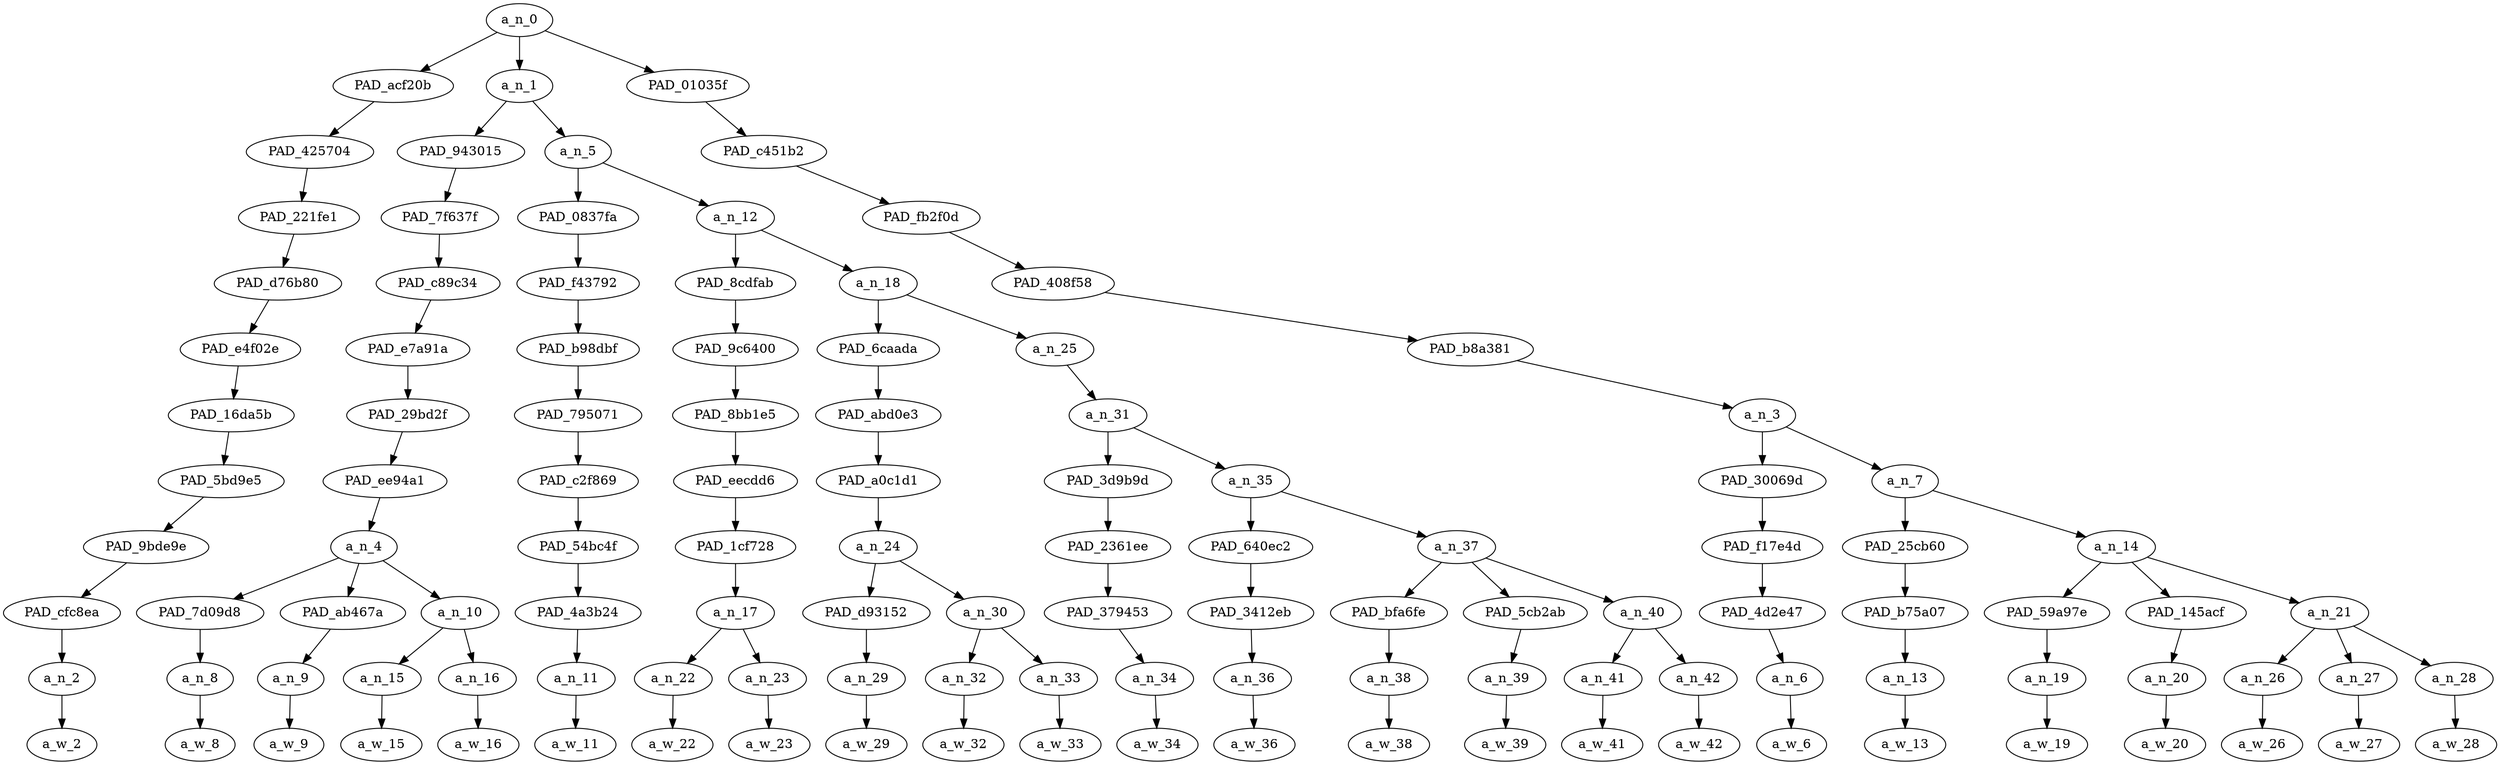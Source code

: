 strict digraph "" {
	a_n_0	[div_dir=-1,
		index=0,
		level=11,
		pos="12.509548611111109,11!",
		text_span="[0, 1, 2, 3, 4, 5, 6, 7, 8, 9, 10, 11, 12, 13, 14, 15, 16, 17, 18, 19, 20, 21, 22, 23]",
		value=0.99999996];
	PAD_acf20b	[div_dir=-1,
		index=1,
		level=10,
		pos="16.0,10!",
		text_span="[16]",
		value=0.02101165];
	a_n_0 -> PAD_acf20b;
	a_n_1	[div_dir=-1,
		index=0,
		level=10,
		pos="3.4453125,10!",
		text_span="[0, 1, 2, 3, 4, 5, 6, 7, 8, 9, 10, 11, 12, 13, 14, 15]",
		value=0.76080096];
	a_n_0 -> a_n_1;
	PAD_01035f	[div_dir=-1,
		index=2,
		level=10,
		pos="18.083333333333332,10!",
		text_span="[17, 18, 19, 20, 21, 22, 23]",
		value=0.21805557];
	a_n_0 -> PAD_01035f;
	PAD_425704	[div_dir=-1,
		index=2,
		level=9,
		pos="16.0,9!",
		text_span="[16]",
		value=0.02101165];
	PAD_acf20b -> PAD_425704;
	PAD_221fe1	[div_dir=-1,
		index=3,
		level=8,
		pos="16.0,8!",
		text_span="[16]",
		value=0.02101165];
	PAD_425704 -> PAD_221fe1;
	PAD_d76b80	[div_dir=-1,
		index=4,
		level=7,
		pos="16.0,7!",
		text_span="[16]",
		value=0.02101165];
	PAD_221fe1 -> PAD_d76b80;
	PAD_e4f02e	[div_dir=-1,
		index=5,
		level=6,
		pos="16.0,6!",
		text_span="[16]",
		value=0.02101165];
	PAD_d76b80 -> PAD_e4f02e;
	PAD_16da5b	[div_dir=-1,
		index=5,
		level=5,
		pos="16.0,5!",
		text_span="[16]",
		value=0.02101165];
	PAD_e4f02e -> PAD_16da5b;
	PAD_5bd9e5	[div_dir=-1,
		index=6,
		level=4,
		pos="16.0,4!",
		text_span="[16]",
		value=0.02101165];
	PAD_16da5b -> PAD_5bd9e5;
	PAD_9bde9e	[div_dir=-1,
		index=7,
		level=3,
		pos="16.0,3!",
		text_span="[16]",
		value=0.02101165];
	PAD_5bd9e5 -> PAD_9bde9e;
	PAD_cfc8ea	[div_dir=-1,
		index=12,
		level=2,
		pos="16.0,2!",
		text_span="[16]",
		value=0.02101165];
	PAD_9bde9e -> PAD_cfc8ea;
	a_n_2	[div_dir=-1,
		index=16,
		level=1,
		pos="16.0,1!",
		text_span="[16]",
		value=0.02101165];
	PAD_cfc8ea -> a_n_2;
	a_w_2	[div_dir=0,
		index=16,
		level=0,
		pos="16,0!",
		text_span="[16]",
		value=and1];
	a_n_2 -> a_w_2;
	PAD_943015	[div_dir=-1,
		index=0,
		level=9,
		pos="1.1666666666666667,9!",
		text_span="[0, 1, 2, 3]",
		value=0.27716890];
	a_n_1 -> PAD_943015;
	a_n_5	[div_dir=-1,
		index=1,
		level=9,
		pos="5.723958333333333,9!",
		text_span="[4, 5, 6, 7, 8, 9, 10, 11, 12, 13, 14, 15]",
		value=0.48352489];
	a_n_1 -> a_n_5;
	PAD_7f637f	[div_dir=-1,
		index=0,
		level=8,
		pos="1.1666666666666667,8!",
		text_span="[0, 1, 2, 3]",
		value=0.27716890];
	PAD_943015 -> PAD_7f637f;
	PAD_c89c34	[div_dir=-1,
		index=0,
		level=7,
		pos="1.1666666666666667,7!",
		text_span="[0, 1, 2, 3]",
		value=0.27716890];
	PAD_7f637f -> PAD_c89c34;
	PAD_e7a91a	[div_dir=-1,
		index=0,
		level=6,
		pos="1.1666666666666667,6!",
		text_span="[0, 1, 2, 3]",
		value=0.27716890];
	PAD_c89c34 -> PAD_e7a91a;
	PAD_29bd2f	[div_dir=-1,
		index=0,
		level=5,
		pos="1.1666666666666667,5!",
		text_span="[0, 1, 2, 3]",
		value=0.27716890];
	PAD_e7a91a -> PAD_29bd2f;
	PAD_ee94a1	[div_dir=-1,
		index=0,
		level=4,
		pos="1.1666666666666667,4!",
		text_span="[0, 1, 2, 3]",
		value=0.27716890];
	PAD_29bd2f -> PAD_ee94a1;
	a_n_4	[div_dir=-1,
		index=0,
		level=3,
		pos="1.1666666666666667,3!",
		text_span="[0, 1, 2, 3]",
		value=0.27716890];
	PAD_ee94a1 -> a_n_4;
	PAD_7d09d8	[div_dir=-1,
		index=0,
		level=2,
		pos="0.0,2!",
		text_span="[0]",
		value=0.08146286];
	a_n_4 -> PAD_7d09d8;
	PAD_ab467a	[div_dir=1,
		index=1,
		level=2,
		pos="1.0,2!",
		text_span="[1]",
		value=0.11308939];
	a_n_4 -> PAD_ab467a;
	a_n_10	[div_dir=-1,
		index=2,
		level=2,
		pos="2.5,2!",
		text_span="[2, 3]",
		value=0.08247183];
	a_n_4 -> a_n_10;
	a_n_8	[div_dir=-1,
		index=0,
		level=1,
		pos="0.0,1!",
		text_span="[0]",
		value=0.08146286];
	PAD_7d09d8 -> a_n_8;
	a_w_8	[div_dir=0,
		index=0,
		level=0,
		pos="0,0!",
		text_span="[0]",
		value="<user>"];
	a_n_8 -> a_w_8;
	a_n_9	[div_dir=1,
		index=1,
		level=1,
		pos="1.0,1!",
		text_span="[1]",
		value=0.11308939];
	PAD_ab467a -> a_n_9;
	a_w_9	[div_dir=0,
		index=1,
		level=0,
		pos="1,0!",
		text_span="[1]",
		value="<user>1"];
	a_n_9 -> a_w_9;
	a_n_15	[div_dir=-1,
		index=2,
		level=1,
		pos="2.0,1!",
		text_span="[2]",
		value=0.05532020];
	a_n_10 -> a_n_15;
	a_n_16	[div_dir=1,
		index=3,
		level=1,
		pos="3.0,1!",
		text_span="[3]",
		value=0.02695874];
	a_n_10 -> a_n_16;
	a_w_15	[div_dir=0,
		index=2,
		level=0,
		pos="2,0!",
		text_span="[2]",
		value=nothing];
	a_n_15 -> a_w_15;
	a_w_16	[div_dir=0,
		index=3,
		level=0,
		pos="3,0!",
		text_span="[3]",
		value=more];
	a_n_16 -> a_w_16;
	PAD_0837fa	[div_dir=-1,
		index=1,
		level=8,
		pos="4.0,8!",
		text_span="[4]",
		value=0.02399215];
	a_n_5 -> PAD_0837fa;
	a_n_12	[div_dir=-1,
		index=2,
		level=8,
		pos="7.447916666666666,8!",
		text_span="[5, 6, 7, 8, 9, 10, 11, 12, 13, 14, 15]",
		value=0.45947840];
	a_n_5 -> a_n_12;
	PAD_f43792	[div_dir=-1,
		index=1,
		level=7,
		pos="4.0,7!",
		text_span="[4]",
		value=0.02399215];
	PAD_0837fa -> PAD_f43792;
	PAD_b98dbf	[div_dir=-1,
		index=1,
		level=6,
		pos="4.0,6!",
		text_span="[4]",
		value=0.02399215];
	PAD_f43792 -> PAD_b98dbf;
	PAD_795071	[div_dir=-1,
		index=1,
		level=5,
		pos="4.0,5!",
		text_span="[4]",
		value=0.02399215];
	PAD_b98dbf -> PAD_795071;
	PAD_c2f869	[div_dir=-1,
		index=1,
		level=4,
		pos="4.0,4!",
		text_span="[4]",
		value=0.02399215];
	PAD_795071 -> PAD_c2f869;
	PAD_54bc4f	[div_dir=-1,
		index=1,
		level=3,
		pos="4.0,3!",
		text_span="[4]",
		value=0.02399215];
	PAD_c2f869 -> PAD_54bc4f;
	PAD_4a3b24	[div_dir=-1,
		index=3,
		level=2,
		pos="4.0,2!",
		text_span="[4]",
		value=0.02399215];
	PAD_54bc4f -> PAD_4a3b24;
	a_n_11	[div_dir=-1,
		index=4,
		level=1,
		pos="4.0,1!",
		text_span="[4]",
		value=0.02399215];
	PAD_4a3b24 -> a_n_11;
	a_w_11	[div_dir=0,
		index=4,
		level=0,
		pos="4,0!",
		text_span="[4]",
		value=than];
	a_n_11 -> a_w_11;
	PAD_8cdfab	[div_dir=1,
		index=2,
		level=7,
		pos="5.5,7!",
		text_span="[5, 6]",
		value=0.19381911];
	a_n_12 -> PAD_8cdfab;
	a_n_18	[div_dir=-1,
		index=3,
		level=7,
		pos="9.395833333333332,7!",
		text_span="[7, 8, 9, 10, 11, 12, 13, 14, 15]",
		value=0.26561653];
	a_n_12 -> a_n_18;
	PAD_9c6400	[div_dir=1,
		index=2,
		level=6,
		pos="5.5,6!",
		text_span="[5, 6]",
		value=0.19381911];
	PAD_8cdfab -> PAD_9c6400;
	PAD_8bb1e5	[div_dir=1,
		index=2,
		level=5,
		pos="5.5,5!",
		text_span="[5, 6]",
		value=0.19381911];
	PAD_9c6400 -> PAD_8bb1e5;
	PAD_eecdd6	[div_dir=1,
		index=2,
		level=4,
		pos="5.5,4!",
		text_span="[5, 6]",
		value=0.19381911];
	PAD_8bb1e5 -> PAD_eecdd6;
	PAD_1cf728	[div_dir=1,
		index=2,
		level=3,
		pos="5.5,3!",
		text_span="[5, 6]",
		value=0.19381911];
	PAD_eecdd6 -> PAD_1cf728;
	a_n_17	[div_dir=1,
		index=4,
		level=2,
		pos="5.5,2!",
		text_span="[5, 6]",
		value=0.19381911];
	PAD_1cf728 -> a_n_17;
	a_n_22	[div_dir=1,
		index=5,
		level=1,
		pos="5.0,1!",
		text_span="[5]",
		value=0.05448587];
	a_n_17 -> a_n_22;
	a_n_23	[div_dir=1,
		index=6,
		level=1,
		pos="6.0,1!",
		text_span="[6]",
		value=0.13921276];
	a_n_17 -> a_n_23;
	a_w_22	[div_dir=0,
		index=5,
		level=0,
		pos="5,0!",
		text_span="[5]",
		value=serial];
	a_n_22 -> a_w_22;
	a_w_23	[div_dir=0,
		index=6,
		level=0,
		pos="6,0!",
		text_span="[6]",
		value=rapists];
	a_n_23 -> a_w_23;
	PAD_6caada	[div_dir=-1,
		index=3,
		level=6,
		pos="7.75,6!",
		text_span="[7, 8, 9]",
		value=0.05894669];
	a_n_18 -> PAD_6caada;
	a_n_25	[div_dir=-1,
		index=4,
		level=6,
		pos="11.041666666666666,6!",
		text_span="[10, 11, 12, 13, 14, 15]",
		value=0.20654720];
	a_n_18 -> a_n_25;
	PAD_abd0e3	[div_dir=-1,
		index=3,
		level=5,
		pos="7.75,5!",
		text_span="[7, 8, 9]",
		value=0.05894669];
	PAD_6caada -> PAD_abd0e3;
	PAD_a0c1d1	[div_dir=-1,
		index=3,
		level=4,
		pos="7.75,4!",
		text_span="[7, 8, 9]",
		value=0.05894669];
	PAD_abd0e3 -> PAD_a0c1d1;
	a_n_24	[div_dir=-1,
		index=3,
		level=3,
		pos="7.75,3!",
		text_span="[7, 8, 9]",
		value=0.05894669];
	PAD_a0c1d1 -> a_n_24;
	PAD_d93152	[div_dir=-1,
		index=5,
		level=2,
		pos="7.0,2!",
		text_span="[7]",
		value=0.01980553];
	a_n_24 -> PAD_d93152;
	a_n_30	[div_dir=-1,
		index=6,
		level=2,
		pos="8.5,2!",
		text_span="[8, 9]",
		value=0.03904105];
	a_n_24 -> a_n_30;
	a_n_29	[div_dir=-1,
		index=7,
		level=1,
		pos="7.0,1!",
		text_span="[7]",
		value=0.01980553];
	PAD_d93152 -> a_n_29;
	a_w_29	[div_dir=0,
		index=7,
		level=0,
		pos="7,0!",
		text_span="[7]",
		value=both];
	a_n_29 -> a_w_29;
	a_n_32	[div_dir=-1,
		index=8,
		level=1,
		pos="8.0,1!",
		text_span="[8]",
		value=0.01603053];
	a_n_30 -> a_n_32;
	a_n_33	[div_dir=-1,
		index=9,
		level=1,
		pos="9.0,1!",
		text_span="[9]",
		value=0.02297109];
	a_n_30 -> a_n_33;
	a_w_32	[div_dir=0,
		index=8,
		level=0,
		pos="8,0!",
		text_span="[8]",
		value=of];
	a_n_32 -> a_w_32;
	a_w_33	[div_dir=0,
		index=9,
		level=0,
		pos="9,0!",
		text_span="[9]",
		value=them];
	a_n_33 -> a_w_33;
	a_n_31	[div_dir=-1,
		index=4,
		level=5,
		pos="11.041666666666666,5!",
		text_span="[10, 11, 12, 13, 14, 15]",
		value=0.20646835];
	a_n_25 -> a_n_31;
	PAD_3d9b9d	[div_dir=-1,
		index=4,
		level=4,
		pos="10.0,4!",
		text_span="[10]",
		value=0.02415985];
	a_n_31 -> PAD_3d9b9d;
	a_n_35	[div_dir=-1,
		index=5,
		level=4,
		pos="12.083333333333332,4!",
		text_span="[11, 12, 13, 14, 15]",
		value=0.18222965];
	a_n_31 -> a_n_35;
	PAD_2361ee	[div_dir=-1,
		index=4,
		level=3,
		pos="10.0,3!",
		text_span="[10]",
		value=0.02415985];
	PAD_3d9b9d -> PAD_2361ee;
	PAD_379453	[div_dir=-1,
		index=7,
		level=2,
		pos="10.0,2!",
		text_span="[10]",
		value=0.02415985];
	PAD_2361ee -> PAD_379453;
	a_n_34	[div_dir=-1,
		index=10,
		level=1,
		pos="10.0,1!",
		text_span="[10]",
		value=0.02415985];
	PAD_379453 -> a_n_34;
	a_w_34	[div_dir=0,
		index=10,
		level=0,
		pos="10,0!",
		text_span="[10]",
		value=he];
	a_n_34 -> a_w_34;
	PAD_640ec2	[div_dir=1,
		index=5,
		level=3,
		pos="11.0,3!",
		text_span="[11]",
		value=0.04563211];
	a_n_35 -> PAD_640ec2;
	a_n_37	[div_dir=-1,
		index=6,
		level=3,
		pos="13.166666666666666,3!",
		text_span="[12, 13, 14, 15]",
		value=0.13655361];
	a_n_35 -> a_n_37;
	PAD_3412eb	[div_dir=1,
		index=8,
		level=2,
		pos="11.0,2!",
		text_span="[11]",
		value=0.04563211];
	PAD_640ec2 -> PAD_3412eb;
	a_n_36	[div_dir=1,
		index=11,
		level=1,
		pos="11.0,1!",
		text_span="[11]",
		value=0.04563211];
	PAD_3412eb -> a_n_36;
	a_w_36	[div_dir=0,
		index=11,
		level=0,
		pos="11,0!",
		text_span="[11]",
		value=raped];
	a_n_36 -> a_w_36;
	PAD_bfa6fe	[div_dir=-1,
		index=9,
		level=2,
		pos="12.0,2!",
		text_span="[12]",
		value=0.03081353];
	a_n_37 -> PAD_bfa6fe;
	PAD_5cb2ab	[div_dir=1,
		index=10,
		level=2,
		pos="13.0,2!",
		text_span="[13]",
		value=0.02062289];
	a_n_37 -> PAD_5cb2ab;
	a_n_40	[div_dir=-1,
		index=11,
		level=2,
		pos="14.5,2!",
		text_span="[14, 15]",
		value=0.08502135];
	a_n_37 -> a_n_40;
	a_n_38	[div_dir=-1,
		index=12,
		level=1,
		pos="12.0,1!",
		text_span="[12]",
		value=0.03081353];
	PAD_bfa6fe -> a_n_38;
	a_w_38	[div_dir=0,
		index=12,
		level=0,
		pos="12,0!",
		text_span="[12]",
		value=women];
	a_n_38 -> a_w_38;
	a_n_39	[div_dir=1,
		index=13,
		level=1,
		pos="13.0,1!",
		text_span="[13]",
		value=0.02062289];
	PAD_5cb2ab -> a_n_39;
	a_w_39	[div_dir=0,
		index=13,
		level=0,
		pos="13,0!",
		text_span="[13]",
		value=and];
	a_n_39 -> a_w_39;
	a_n_41	[div_dir=1,
		index=14,
		level=1,
		pos="14.0,1!",
		text_span="[14]",
		value=0.02970161];
	a_n_40 -> a_n_41;
	a_n_42	[div_dir=-1,
		index=15,
		level=1,
		pos="15.0,1!",
		text_span="[15]",
		value=0.05528523];
	a_n_40 -> a_n_42;
	a_w_41	[div_dir=0,
		index=14,
		level=0,
		pos="14,0!",
		text_span="[14]",
		value=american];
	a_n_41 -> a_w_41;
	a_w_42	[div_dir=0,
		index=15,
		level=0,
		pos="15,0!",
		text_span="[15]",
		value=taxpayers];
	a_n_42 -> a_w_42;
	PAD_c451b2	[div_dir=-1,
		index=3,
		level=9,
		pos="18.083333333333332,9!",
		text_span="[17, 18, 19, 20, 21, 22, 23]",
		value=0.21805557];
	PAD_01035f -> PAD_c451b2;
	PAD_fb2f0d	[div_dir=-1,
		index=4,
		level=8,
		pos="18.083333333333332,8!",
		text_span="[17, 18, 19, 20, 21, 22, 23]",
		value=0.21805557];
	PAD_c451b2 -> PAD_fb2f0d;
	PAD_408f58	[div_dir=-1,
		index=5,
		level=7,
		pos="18.083333333333332,7!",
		text_span="[17, 18, 19, 20, 21, 22, 23]",
		value=0.21805557];
	PAD_fb2f0d -> PAD_408f58;
	PAD_b8a381	[div_dir=-1,
		index=6,
		level=6,
		pos="18.083333333333332,6!",
		text_span="[17, 18, 19, 20, 21, 22, 23]",
		value=0.21805557];
	PAD_408f58 -> PAD_b8a381;
	a_n_3	[div_dir=-1,
		index=6,
		level=5,
		pos="18.083333333333332,5!",
		text_span="[17, 18, 19, 20, 21, 22, 23]",
		value=0.21805557];
	PAD_b8a381 -> a_n_3;
	PAD_30069d	[div_dir=-1,
		index=7,
		level=4,
		pos="17.0,4!",
		text_span="[17]",
		value=0.02415779];
	a_n_3 -> PAD_30069d;
	a_n_7	[div_dir=-1,
		index=8,
		level=4,
		pos="19.166666666666664,4!",
		text_span="[18, 19, 20, 21, 22, 23]",
		value=0.19384315];
	a_n_3 -> a_n_7;
	PAD_f17e4d	[div_dir=-1,
		index=8,
		level=3,
		pos="17.0,3!",
		text_span="[17]",
		value=0.02415779];
	PAD_30069d -> PAD_f17e4d;
	PAD_4d2e47	[div_dir=-1,
		index=13,
		level=2,
		pos="17.0,2!",
		text_span="[17]",
		value=0.02415779];
	PAD_f17e4d -> PAD_4d2e47;
	a_n_6	[div_dir=-1,
		index=17,
		level=1,
		pos="17.0,1!",
		text_span="[17]",
		value=0.02415779];
	PAD_4d2e47 -> a_n_6;
	a_w_6	[div_dir=0,
		index=17,
		level=0,
		pos="17,0!",
		text_span="[17]",
		value=she];
	a_n_6 -> a_w_6;
	PAD_25cb60	[div_dir=-1,
		index=9,
		level=3,
		pos="18.0,3!",
		text_span="[18]",
		value=0.04301619];
	a_n_7 -> PAD_25cb60;
	a_n_14	[div_dir=1,
		index=10,
		level=3,
		pos="20.333333333333332,3!",
		text_span="[19, 20, 21, 22, 23]",
		value=0.15081956];
	a_n_7 -> a_n_14;
	PAD_b75a07	[div_dir=-1,
		index=14,
		level=2,
		pos="18.0,2!",
		text_span="[18]",
		value=0.04301619];
	PAD_25cb60 -> PAD_b75a07;
	a_n_13	[div_dir=-1,
		index=18,
		level=1,
		pos="18.0,1!",
		text_span="[18]",
		value=0.04301619];
	PAD_b75a07 -> a_n_13;
	a_w_13	[div_dir=0,
		index=18,
		level=0,
		pos="18,0!",
		text_span="[18]",
		value=raped1];
	a_n_13 -> a_w_13;
	PAD_59a97e	[div_dir=1,
		index=15,
		level=2,
		pos="19.0,2!",
		text_span="[19]",
		value=0.03469356];
	a_n_14 -> PAD_59a97e;
	PAD_145acf	[div_dir=1,
		index=16,
		level=2,
		pos="20.0,2!",
		text_span="[20]",
		value=0.01793846];
	a_n_14 -> PAD_145acf;
	a_n_21	[div_dir=-1,
		index=17,
		level=2,
		pos="22.0,2!",
		text_span="[21, 22, 23]",
		value=0.09816837];
	a_n_14 -> a_n_21;
	a_n_19	[div_dir=1,
		index=19,
		level=1,
		pos="19.0,1!",
		text_span="[19]",
		value=0.03469356];
	PAD_59a97e -> a_n_19;
	a_w_19	[div_dir=0,
		index=19,
		level=0,
		pos="19,0!",
		text_span="[19]",
		value=america];
	a_n_19 -> a_w_19;
	a_n_20	[div_dir=1,
		index=20,
		level=1,
		pos="20.0,1!",
		text_span="[20]",
		value=0.01793846];
	PAD_145acf -> a_n_20;
	a_w_20	[div_dir=0,
		index=20,
		level=0,
		pos="20,0!",
		text_span="[20]",
		value=and2];
	a_n_20 -> a_w_20;
	a_n_26	[div_dir=-1,
		index=21,
		level=1,
		pos="21.0,1!",
		text_span="[21]",
		value=0.01796655];
	a_n_21 -> a_n_26;
	a_n_27	[div_dir=-1,
		index=22,
		level=1,
		pos="22.0,1!",
		text_span="[22]",
		value=0.03035117];
	a_n_21 -> a_n_27;
	a_n_28	[div_dir=1,
		index=23,
		level=1,
		pos="23.0,1!",
		text_span="[23]",
		value=0.04981078];
	a_n_21 -> a_n_28;
	a_w_26	[div_dir=0,
		index=21,
		level=0,
		pos="21,0!",
		text_span="[21]",
		value=the];
	a_n_26 -> a_w_26;
	a_w_27	[div_dir=0,
		index=22,
		level=0,
		pos="22,0!",
		text_span="[22]",
		value=american1];
	a_n_27 -> a_w_27;
	a_w_28	[div_dir=0,
		index=23,
		level=0,
		pos="23,0!",
		text_span="[23]",
		value=taxpayer];
	a_n_28 -> a_w_28;
}

